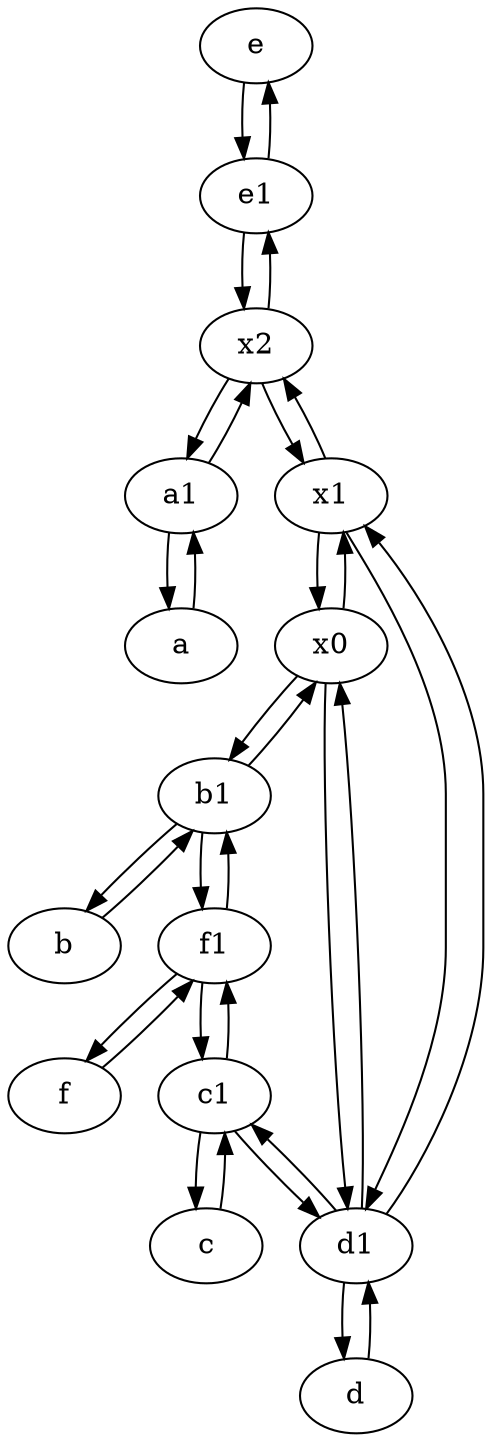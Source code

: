 digraph  {
	e [pos="30,50!"];
	x2;
	a [pos="40,10!"];
	c1 [pos="30,15!"];
	f [pos="15,45!"];
	f1;
	c [pos="20,10!"];
	b1 [pos="45,20!"];
	a1 [pos="40,15!"];
	d1 [pos="25,30!"];
	x0;
	d [pos="20,30!"];
	x1;
	e1 [pos="25,45!"];
	b [pos="50,20!"];
	d1 -> x1;
	a1 -> a;
	a1 -> x2;
	f1 -> f;
	a -> a1;
	c1 -> c;
	x1 -> d1;
	b1 -> f1;
	f1 -> b1;
	f1 -> c1;
	d1 -> x0;
	b1 -> x0;
	x0 -> b1;
	b1 -> b;
	c -> c1;
	d1 -> c1;
	x2 -> a1;
	x2 -> x1;
	b -> b1;
	d1 -> d;
	e1 -> e;
	d -> d1;
	x1 -> x2;
	x1 -> x0;
	e -> e1;
	x2 -> e1;
	c1 -> d1;
	f -> f1;
	e1 -> x2;
	x0 -> d1;
	x0 -> x1;
	c1 -> f1;

	}
